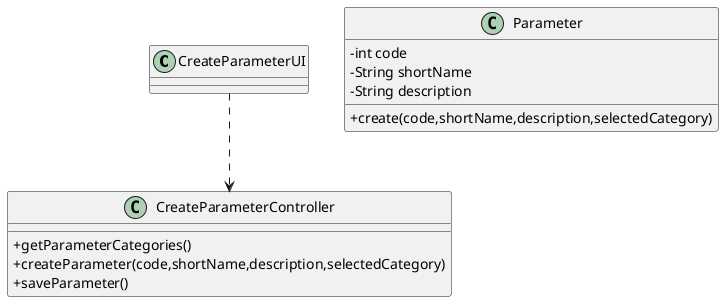 @startuml
skinparam classAttributeIconSize 0

class CreateParameterUI{
}

class CreateParameterController{
+getParameterCategories()
+createParameter(code,shortName,description,selectedCategory)
+saveParameter()
}

class Parameter{
- int code
- String shortName
- String description
+ create(code,shortName,description,selectedCategory)

}

CreateParameterUI ..> CreateParameterController

@enduml